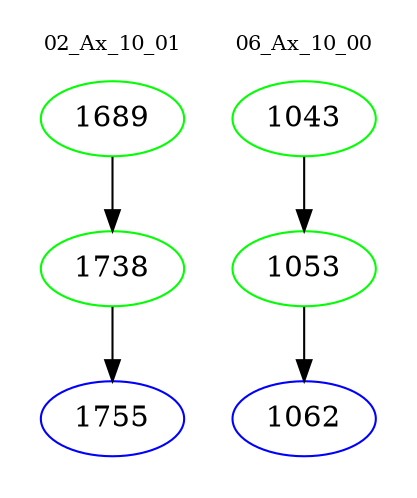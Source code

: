 digraph{
subgraph cluster_0 {
color = white
label = "02_Ax_10_01";
fontsize=10;
T0_1689 [label="1689", color="green"]
T0_1689 -> T0_1738 [color="black"]
T0_1738 [label="1738", color="green"]
T0_1738 -> T0_1755 [color="black"]
T0_1755 [label="1755", color="blue"]
}
subgraph cluster_1 {
color = white
label = "06_Ax_10_00";
fontsize=10;
T1_1043 [label="1043", color="green"]
T1_1043 -> T1_1053 [color="black"]
T1_1053 [label="1053", color="green"]
T1_1053 -> T1_1062 [color="black"]
T1_1062 [label="1062", color="blue"]
}
}

